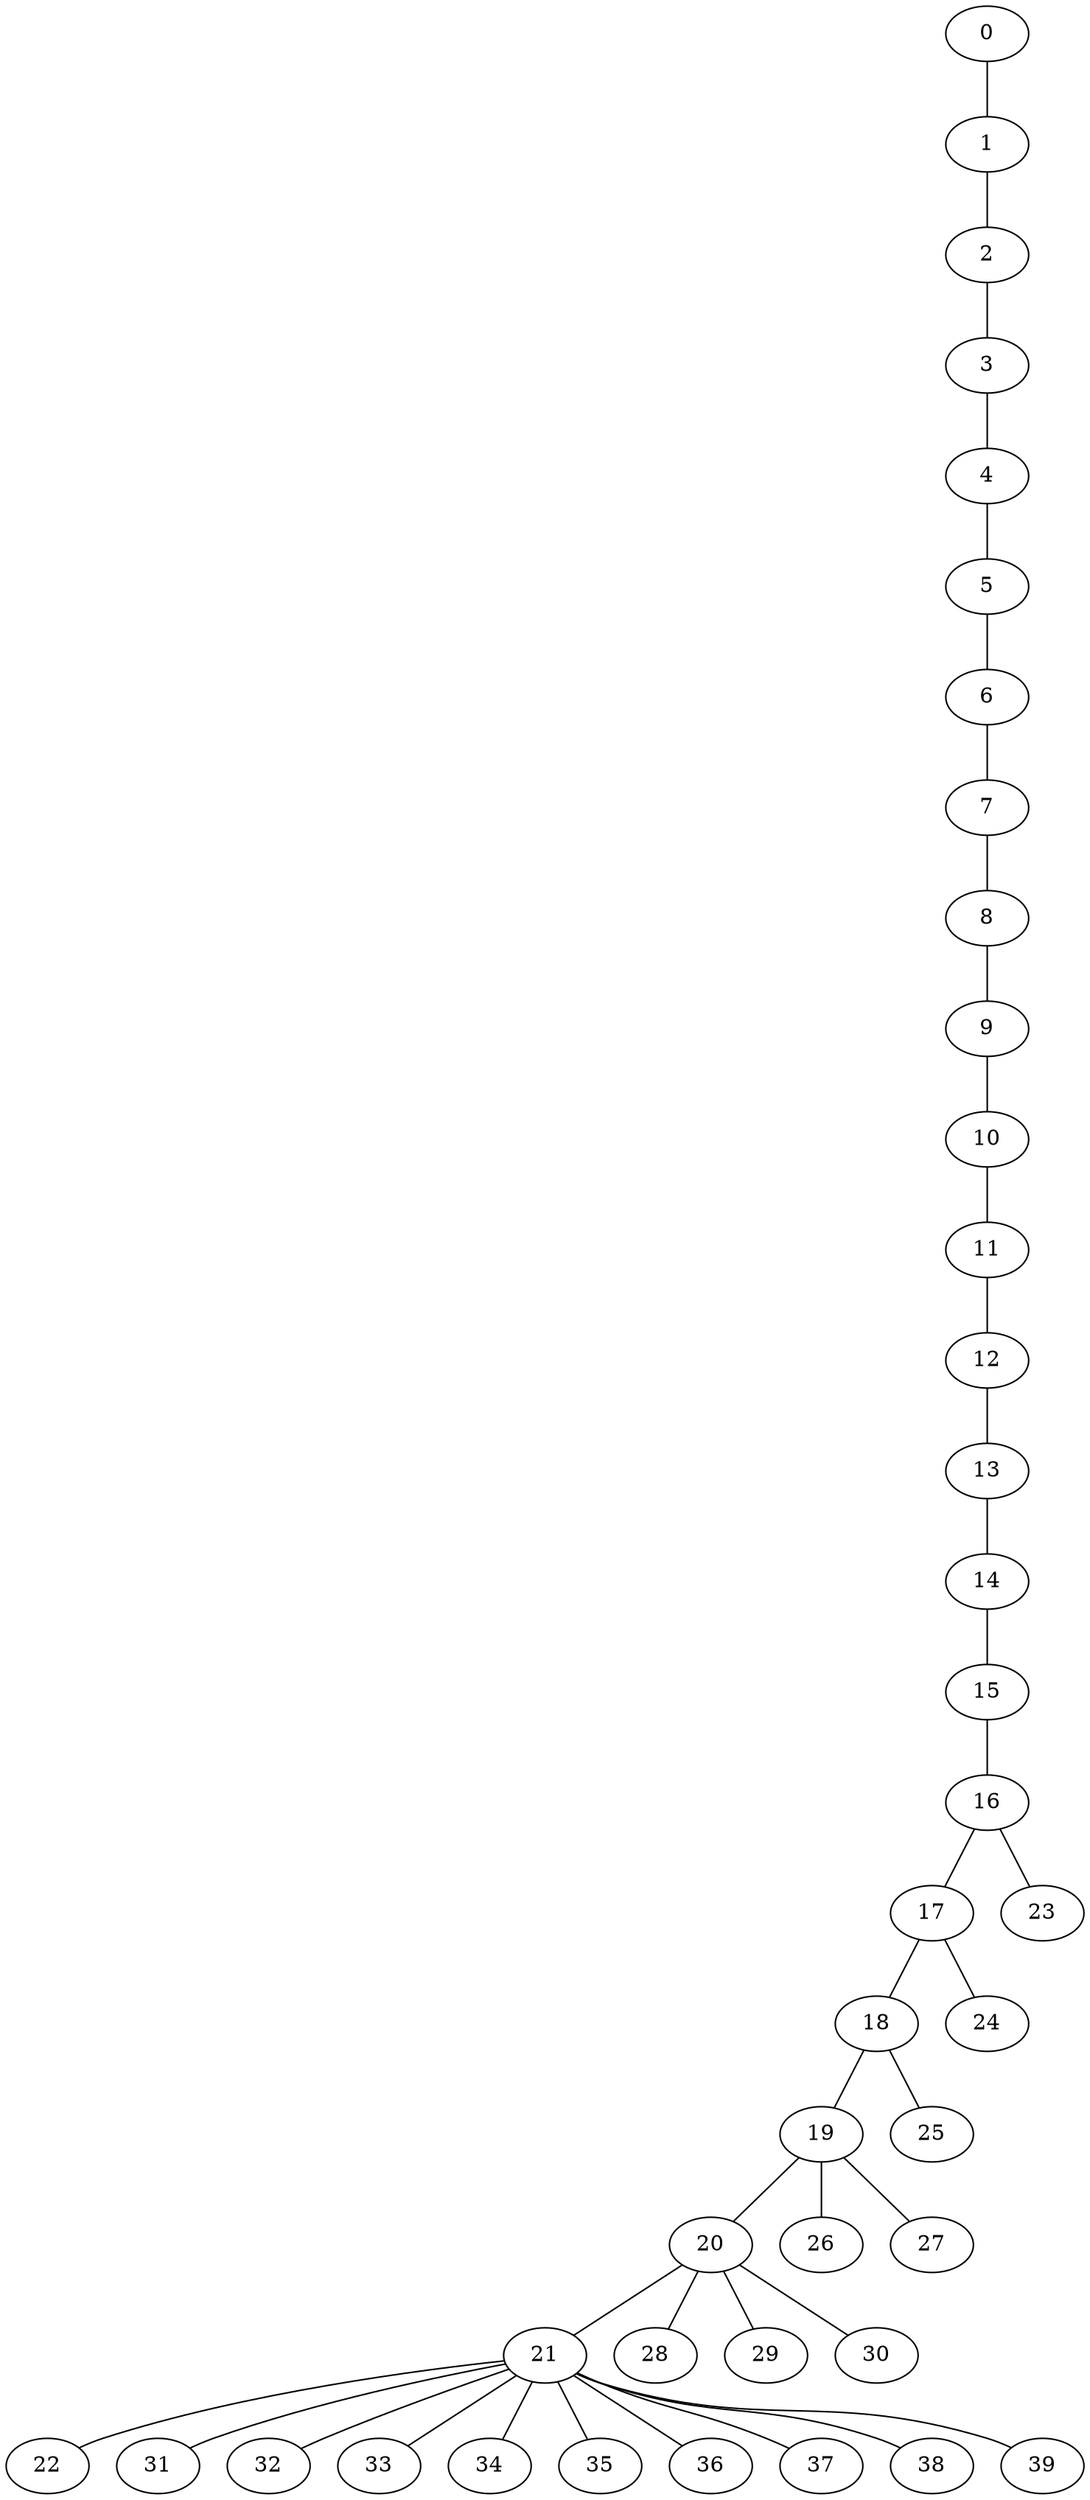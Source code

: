 strict graph "" {
	0	[w=-2];
	1	[w=6];
	0 -- 1	[w=-6];
	2	[w=-4];
	1 -- 2	[w=-10];
	3	[w=2];
	2 -- 3	[w=-7];
	4	[w=7];
	3 -- 4	[w=-12];
	5	[w=10];
	4 -- 5	[w=16];
	6	[w=16];
	5 -- 6	[w=4];
	7	[w=-7];
	6 -- 7	[w=15];
	8	[w=6];
	7 -- 8	[w=4];
	9	[w=-2];
	8 -- 9	[w=13];
	10	[w=-5];
	9 -- 10	[w=8];
	11	[w=-16];
	10 -- 11	[w=-10];
	12	[w=15];
	11 -- 12	[w=-10];
	13	[w=13];
	12 -- 13	[w=-4];
	14	[w=8];
	13 -- 14	[w=-5];
	15	[w=11];
	14 -- 15	[w=-11];
	16	[w=-6];
	15 -- 16	[w=-3];
	17	[w=16];
	16 -- 17	[w=15];
	23	[w=-13];
	16 -- 23	[w=-12];
	18	[w=-10];
	17 -- 18	[w=12];
	24	[w=-15];
	17 -- 24	[w=6];
	19	[w=15];
	18 -- 19	[w=-10];
	25	[w=15];
	18 -- 25	[w=-13];
	20	[w=6];
	19 -- 20	[w=7];
	26	[w=-4];
	19 -- 26	[w=-10];
	27	[w=-11];
	19 -- 27	[w=-4];
	21	[w=-7];
	20 -- 21	[w=-9];
	28	[w=14];
	20 -- 28	[w=6];
	29	[w=-12];
	20 -- 29	[w=-8];
	30	[w=-15];
	20 -- 30	[w=-4];
	22	[w=-10];
	21 -- 22	[w=-13];
	31	[w=7];
	21 -- 31	[w=11];
	32	[w=-6];
	21 -- 32	[w=-14];
	33	[w=-15];
	21 -- 33	[w=-13];
	34	[w=15];
	21 -- 34	[w=-7];
	35	[w=9];
	21 -- 35	[w=-4];
	36	[w=-16];
	21 -- 36	[w=7];
	37	[w=-7];
	21 -- 37	[w=-4];
	38	[w=8];
	21 -- 38	[w=-10];
	39	[w=10];
	21 -- 39	[w=7];
}

